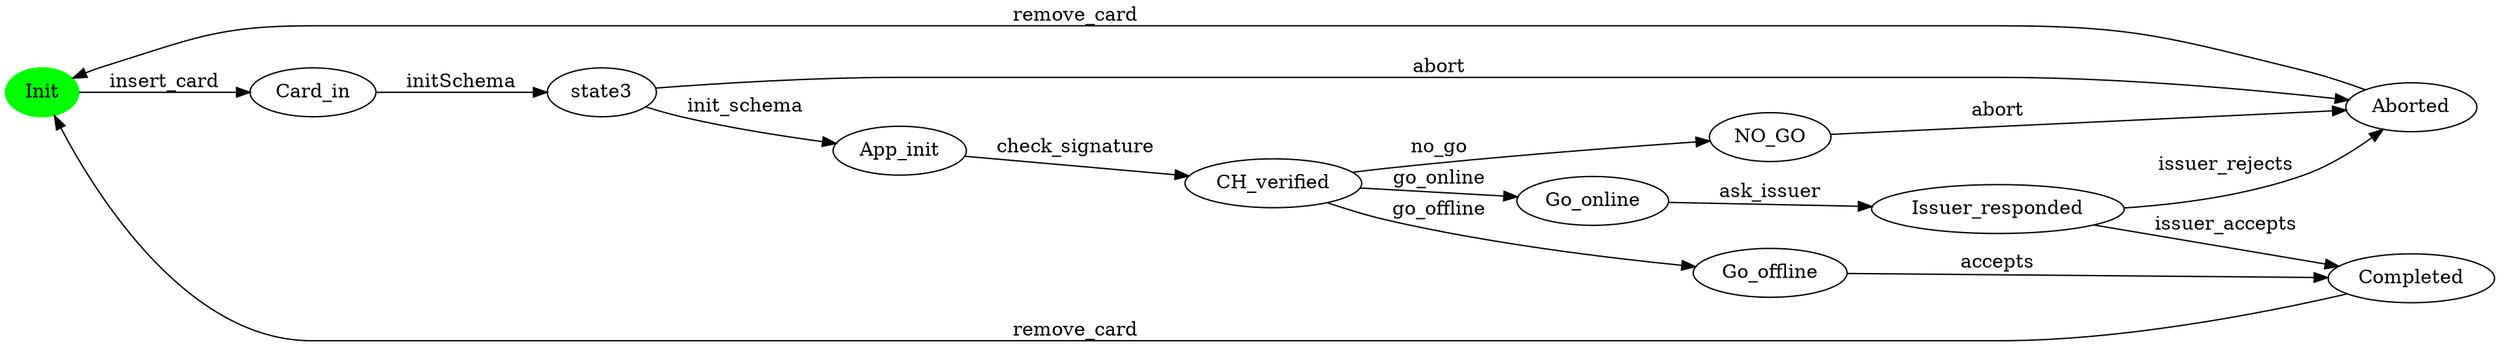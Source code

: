 digraph G {
rankdir=LR;
state0[ label = "Init", style=filled, color=green ];
state1 [ label = "Go_offline" ];
state1 -> state2 [ label=" accepts " ];
state0 -> state3 [ label=" insert_card " ];
state4 [ label = "CH_verified" ];
state4 -> state5 [ label=" no_go " ];
state4 -> state6 [ label=" go_online " ];
state4 -> state1 [ label=" go_offline " ];
state5 [ label = "NO_GO" ];
state5 -> state7 [ label=" abort " ];
state2 [ label = "Completed" ];
state2 -> state0 [ label=" remove_card " ];
state3 [ label = "Card_in" ];
state3 -> state8 [ label=" initSchema " ];
state9 [ label = "Issuer_responded" ];
state9 -> state2 [ label=" issuer_accepts " ];
state9 -> state7 [ label=" issuer_rejects " ];
state6 [ label = "Go_online" ];
state6 -> state9 [ label=" ask_issuer " ];
state7 [ label = "Aborted" ];
state7 -> state0 [ label=" remove_card " ];
state8 [ label = "state3" ];
state8 -> state10 [ label=" init_schema " ];
state8 -> state7 [ label=" abort " ];
state10 [ label = "App_init" ];
state10 -> state4 [ label=" check_signature " ];
}
